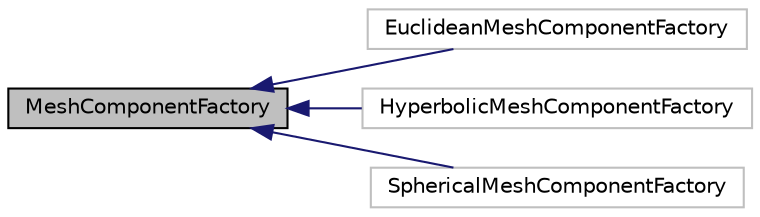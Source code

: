 digraph "MeshComponentFactory"
{
 // LATEX_PDF_SIZE
  edge [fontname="Helvetica",fontsize="10",labelfontname="Helvetica",labelfontsize="10"];
  node [fontname="Helvetica",fontsize="10",shape=record];
  rankdir="LR";
  Node1 [label="MeshComponentFactory",height=0.2,width=0.4,color="black", fillcolor="grey75", style="filled", fontcolor="black",tooltip=" "];
  Node1 -> Node2 [dir="back",color="midnightblue",fontsize="10",style="solid",fontname="Helvetica"];
  Node2 [label="EuclideanMeshComponentFactory",height=0.2,width=0.4,color="grey75", fillcolor="white", style="filled",URL="$class_euclidean_mesh_component_factory.html",tooltip=" "];
  Node1 -> Node3 [dir="back",color="midnightblue",fontsize="10",style="solid",fontname="Helvetica"];
  Node3 [label="HyperbolicMeshComponentFactory",height=0.2,width=0.4,color="grey75", fillcolor="white", style="filled",URL="$class_hyperbolic_mesh_component_factory.html",tooltip=" "];
  Node1 -> Node4 [dir="back",color="midnightblue",fontsize="10",style="solid",fontname="Helvetica"];
  Node4 [label="SphericalMeshComponentFactory",height=0.2,width=0.4,color="grey75", fillcolor="white", style="filled",URL="$class_spherical_mesh_component_factory.html",tooltip=" "];
}
